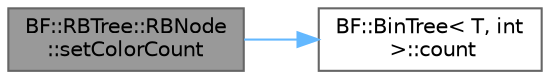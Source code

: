 digraph "BF::RBTree::RBNode::setColorCount"
{
 // LATEX_PDF_SIZE
  bgcolor="transparent";
  edge [fontname=Helvetica,fontsize=10,labelfontname=Helvetica,labelfontsize=10];
  node [fontname=Helvetica,fontsize=10,shape=box,height=0.2,width=0.4];
  rankdir="LR";
  Node1 [id="Node000001",label="BF::RBTree::RBNode\l::setColorCount",height=0.2,width=0.4,color="gray40", fillcolor="grey60", style="filled", fontcolor="black",tooltip=" "];
  Node1 -> Node2 [id="edge1_Node000001_Node000002",color="steelblue1",style="solid",tooltip=" "];
  Node2 [id="Node000002",label="BF::BinTree\< T, int\l \>::count",height=0.2,width=0.4,color="grey40", fillcolor="white", style="filled",URL="$dc/d78/classBF_1_1BinTree.html#a8be438d3f33acc1a55370852e9c2f7c6",tooltip=" "];
}
